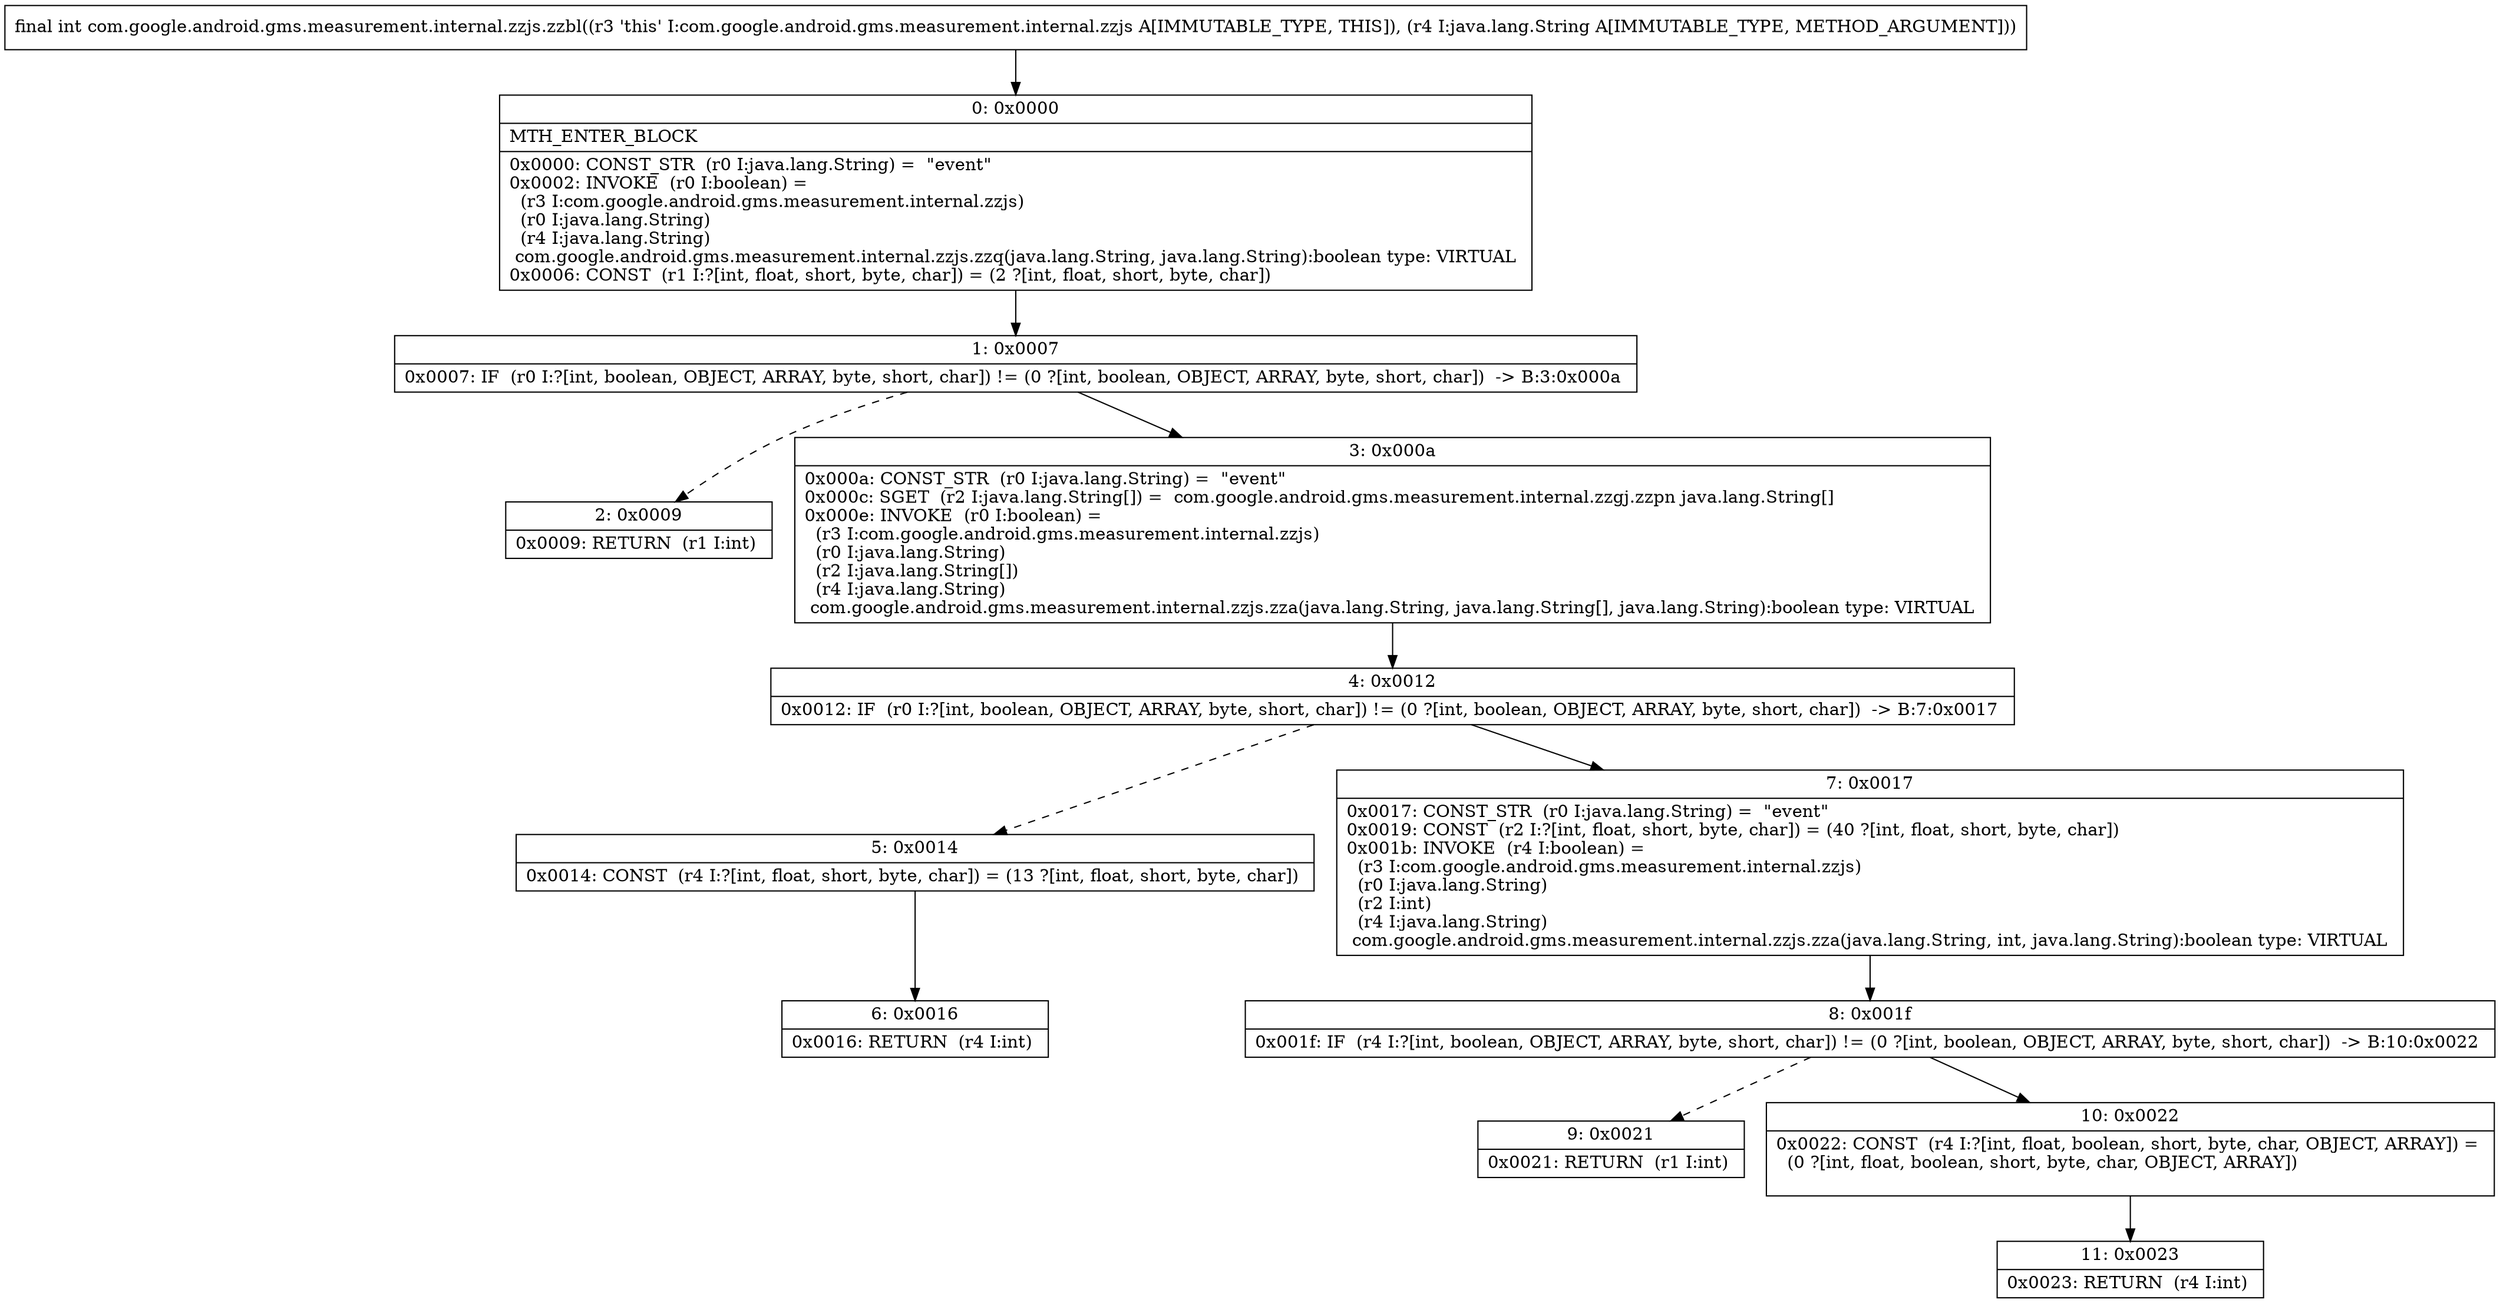 digraph "CFG forcom.google.android.gms.measurement.internal.zzjs.zzbl(Ljava\/lang\/String;)I" {
Node_0 [shape=record,label="{0\:\ 0x0000|MTH_ENTER_BLOCK\l|0x0000: CONST_STR  (r0 I:java.lang.String) =  \"event\" \l0x0002: INVOKE  (r0 I:boolean) = \l  (r3 I:com.google.android.gms.measurement.internal.zzjs)\l  (r0 I:java.lang.String)\l  (r4 I:java.lang.String)\l com.google.android.gms.measurement.internal.zzjs.zzq(java.lang.String, java.lang.String):boolean type: VIRTUAL \l0x0006: CONST  (r1 I:?[int, float, short, byte, char]) = (2 ?[int, float, short, byte, char]) \l}"];
Node_1 [shape=record,label="{1\:\ 0x0007|0x0007: IF  (r0 I:?[int, boolean, OBJECT, ARRAY, byte, short, char]) != (0 ?[int, boolean, OBJECT, ARRAY, byte, short, char])  \-\> B:3:0x000a \l}"];
Node_2 [shape=record,label="{2\:\ 0x0009|0x0009: RETURN  (r1 I:int) \l}"];
Node_3 [shape=record,label="{3\:\ 0x000a|0x000a: CONST_STR  (r0 I:java.lang.String) =  \"event\" \l0x000c: SGET  (r2 I:java.lang.String[]) =  com.google.android.gms.measurement.internal.zzgj.zzpn java.lang.String[] \l0x000e: INVOKE  (r0 I:boolean) = \l  (r3 I:com.google.android.gms.measurement.internal.zzjs)\l  (r0 I:java.lang.String)\l  (r2 I:java.lang.String[])\l  (r4 I:java.lang.String)\l com.google.android.gms.measurement.internal.zzjs.zza(java.lang.String, java.lang.String[], java.lang.String):boolean type: VIRTUAL \l}"];
Node_4 [shape=record,label="{4\:\ 0x0012|0x0012: IF  (r0 I:?[int, boolean, OBJECT, ARRAY, byte, short, char]) != (0 ?[int, boolean, OBJECT, ARRAY, byte, short, char])  \-\> B:7:0x0017 \l}"];
Node_5 [shape=record,label="{5\:\ 0x0014|0x0014: CONST  (r4 I:?[int, float, short, byte, char]) = (13 ?[int, float, short, byte, char]) \l}"];
Node_6 [shape=record,label="{6\:\ 0x0016|0x0016: RETURN  (r4 I:int) \l}"];
Node_7 [shape=record,label="{7\:\ 0x0017|0x0017: CONST_STR  (r0 I:java.lang.String) =  \"event\" \l0x0019: CONST  (r2 I:?[int, float, short, byte, char]) = (40 ?[int, float, short, byte, char]) \l0x001b: INVOKE  (r4 I:boolean) = \l  (r3 I:com.google.android.gms.measurement.internal.zzjs)\l  (r0 I:java.lang.String)\l  (r2 I:int)\l  (r4 I:java.lang.String)\l com.google.android.gms.measurement.internal.zzjs.zza(java.lang.String, int, java.lang.String):boolean type: VIRTUAL \l}"];
Node_8 [shape=record,label="{8\:\ 0x001f|0x001f: IF  (r4 I:?[int, boolean, OBJECT, ARRAY, byte, short, char]) != (0 ?[int, boolean, OBJECT, ARRAY, byte, short, char])  \-\> B:10:0x0022 \l}"];
Node_9 [shape=record,label="{9\:\ 0x0021|0x0021: RETURN  (r1 I:int) \l}"];
Node_10 [shape=record,label="{10\:\ 0x0022|0x0022: CONST  (r4 I:?[int, float, boolean, short, byte, char, OBJECT, ARRAY]) = \l  (0 ?[int, float, boolean, short, byte, char, OBJECT, ARRAY])\l \l}"];
Node_11 [shape=record,label="{11\:\ 0x0023|0x0023: RETURN  (r4 I:int) \l}"];
MethodNode[shape=record,label="{final int com.google.android.gms.measurement.internal.zzjs.zzbl((r3 'this' I:com.google.android.gms.measurement.internal.zzjs A[IMMUTABLE_TYPE, THIS]), (r4 I:java.lang.String A[IMMUTABLE_TYPE, METHOD_ARGUMENT])) }"];
MethodNode -> Node_0;
Node_0 -> Node_1;
Node_1 -> Node_2[style=dashed];
Node_1 -> Node_3;
Node_3 -> Node_4;
Node_4 -> Node_5[style=dashed];
Node_4 -> Node_7;
Node_5 -> Node_6;
Node_7 -> Node_8;
Node_8 -> Node_9[style=dashed];
Node_8 -> Node_10;
Node_10 -> Node_11;
}

